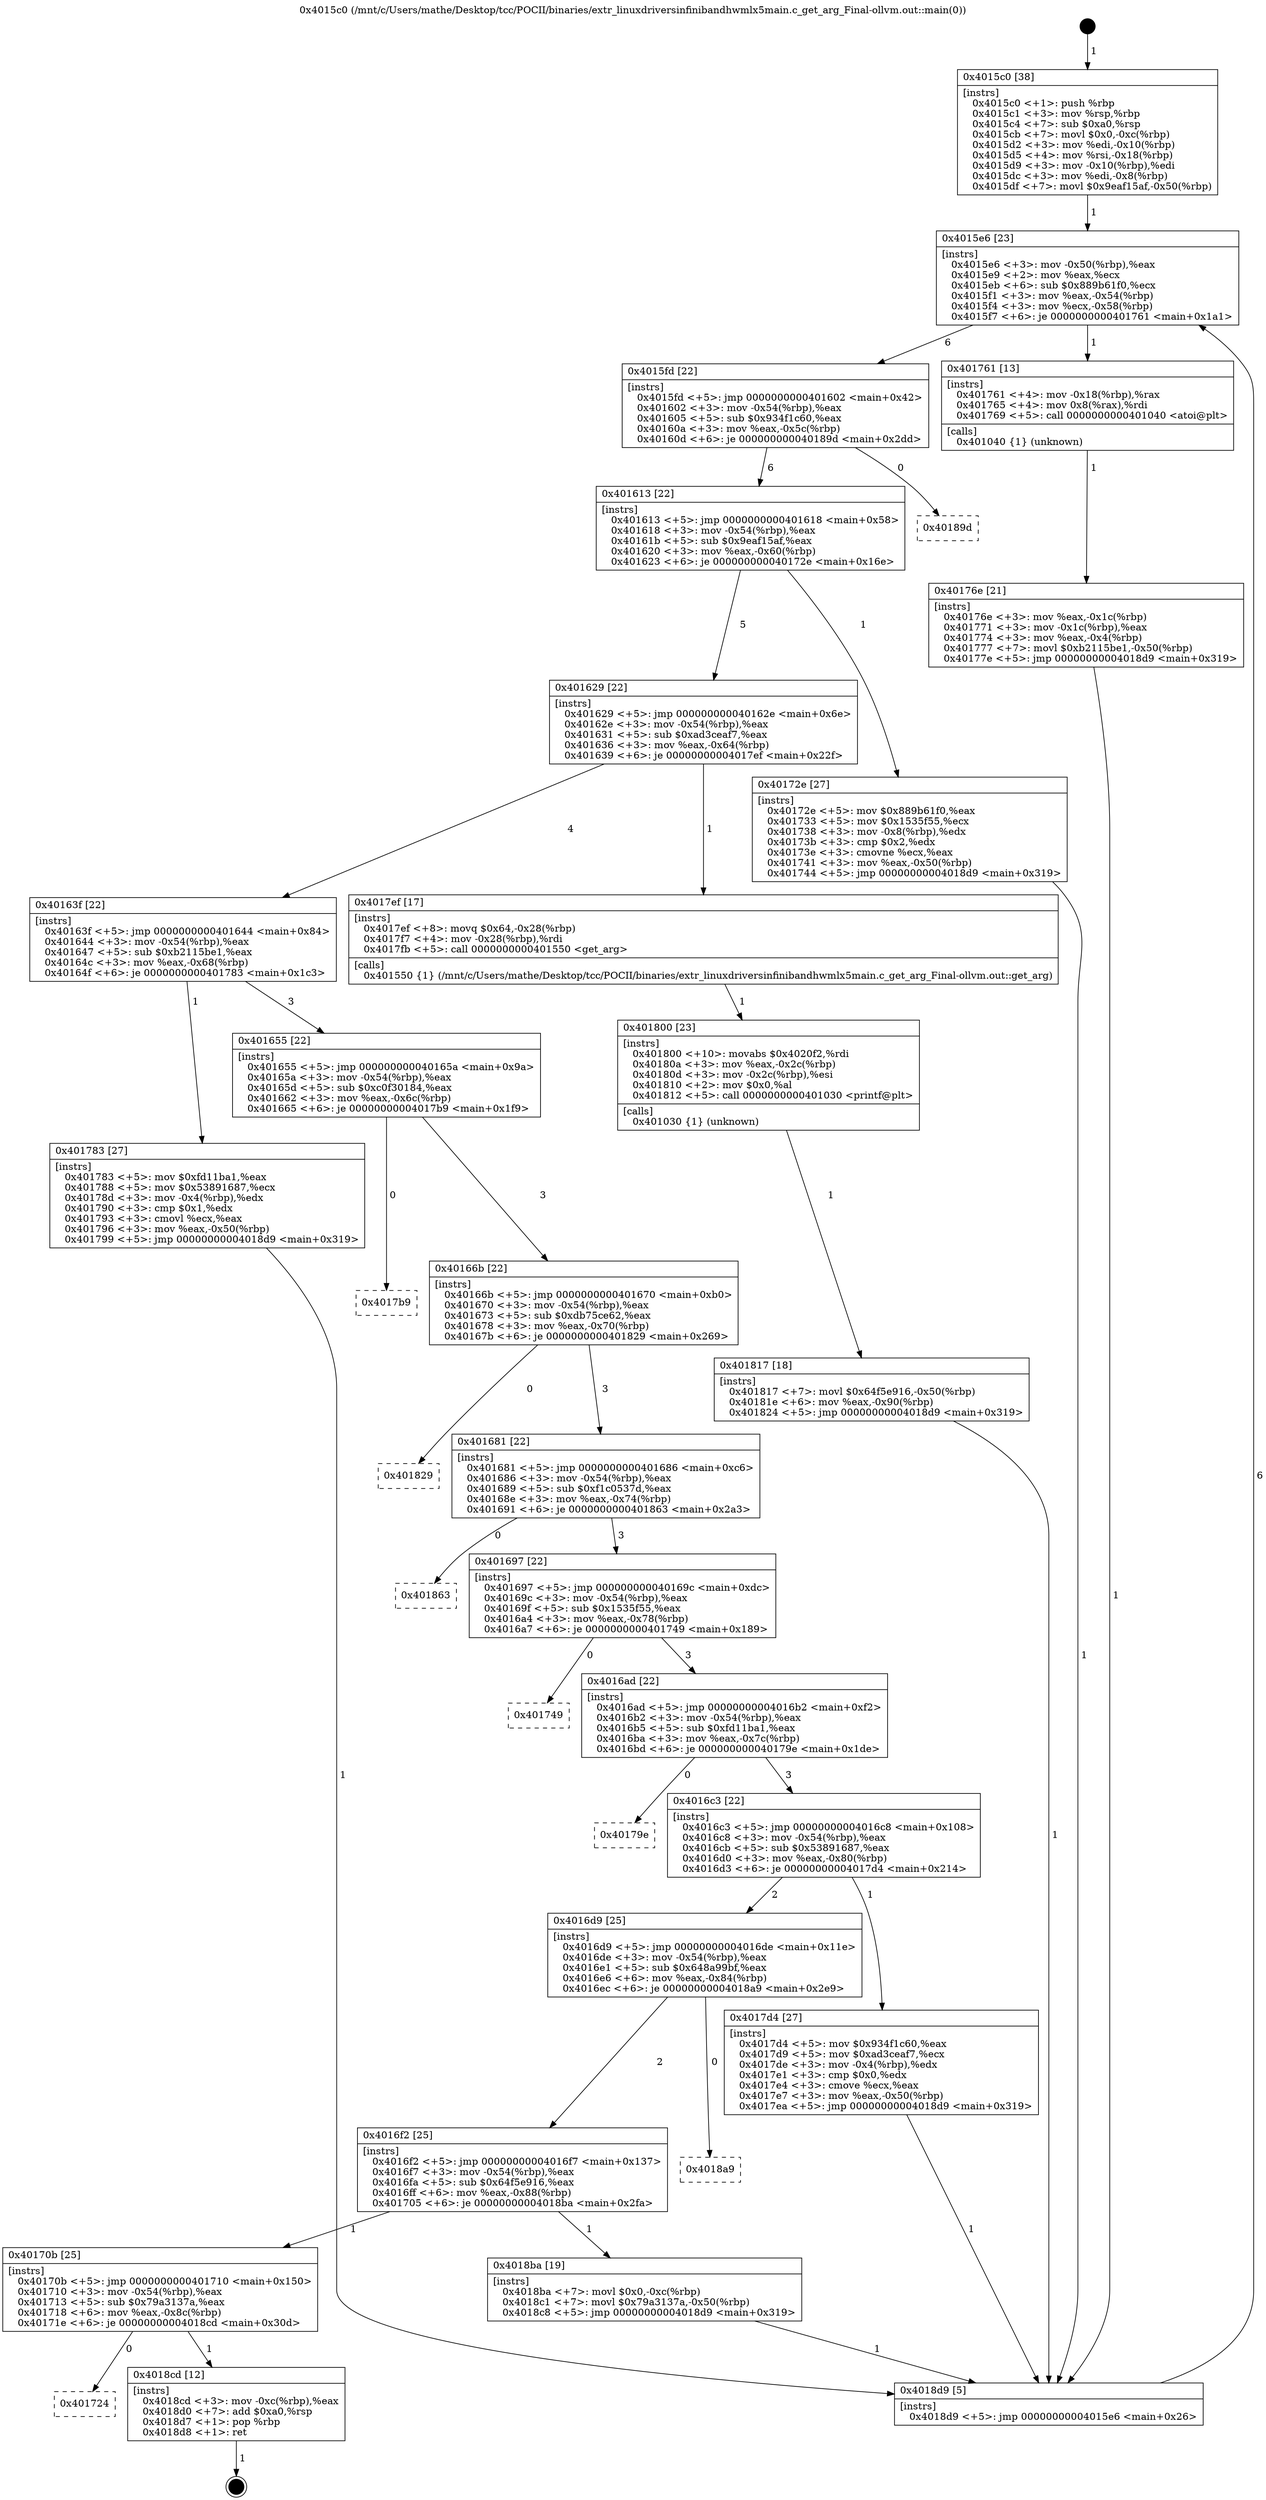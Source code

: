 digraph "0x4015c0" {
  label = "0x4015c0 (/mnt/c/Users/mathe/Desktop/tcc/POCII/binaries/extr_linuxdriversinfinibandhwmlx5main.c_get_arg_Final-ollvm.out::main(0))"
  labelloc = "t"
  node[shape=record]

  Entry [label="",width=0.3,height=0.3,shape=circle,fillcolor=black,style=filled]
  "0x4015e6" [label="{
     0x4015e6 [23]\l
     | [instrs]\l
     &nbsp;&nbsp;0x4015e6 \<+3\>: mov -0x50(%rbp),%eax\l
     &nbsp;&nbsp;0x4015e9 \<+2\>: mov %eax,%ecx\l
     &nbsp;&nbsp;0x4015eb \<+6\>: sub $0x889b61f0,%ecx\l
     &nbsp;&nbsp;0x4015f1 \<+3\>: mov %eax,-0x54(%rbp)\l
     &nbsp;&nbsp;0x4015f4 \<+3\>: mov %ecx,-0x58(%rbp)\l
     &nbsp;&nbsp;0x4015f7 \<+6\>: je 0000000000401761 \<main+0x1a1\>\l
  }"]
  "0x401761" [label="{
     0x401761 [13]\l
     | [instrs]\l
     &nbsp;&nbsp;0x401761 \<+4\>: mov -0x18(%rbp),%rax\l
     &nbsp;&nbsp;0x401765 \<+4\>: mov 0x8(%rax),%rdi\l
     &nbsp;&nbsp;0x401769 \<+5\>: call 0000000000401040 \<atoi@plt\>\l
     | [calls]\l
     &nbsp;&nbsp;0x401040 \{1\} (unknown)\l
  }"]
  "0x4015fd" [label="{
     0x4015fd [22]\l
     | [instrs]\l
     &nbsp;&nbsp;0x4015fd \<+5\>: jmp 0000000000401602 \<main+0x42\>\l
     &nbsp;&nbsp;0x401602 \<+3\>: mov -0x54(%rbp),%eax\l
     &nbsp;&nbsp;0x401605 \<+5\>: sub $0x934f1c60,%eax\l
     &nbsp;&nbsp;0x40160a \<+3\>: mov %eax,-0x5c(%rbp)\l
     &nbsp;&nbsp;0x40160d \<+6\>: je 000000000040189d \<main+0x2dd\>\l
  }"]
  Exit [label="",width=0.3,height=0.3,shape=circle,fillcolor=black,style=filled,peripheries=2]
  "0x40189d" [label="{
     0x40189d\l
  }", style=dashed]
  "0x401613" [label="{
     0x401613 [22]\l
     | [instrs]\l
     &nbsp;&nbsp;0x401613 \<+5\>: jmp 0000000000401618 \<main+0x58\>\l
     &nbsp;&nbsp;0x401618 \<+3\>: mov -0x54(%rbp),%eax\l
     &nbsp;&nbsp;0x40161b \<+5\>: sub $0x9eaf15af,%eax\l
     &nbsp;&nbsp;0x401620 \<+3\>: mov %eax,-0x60(%rbp)\l
     &nbsp;&nbsp;0x401623 \<+6\>: je 000000000040172e \<main+0x16e\>\l
  }"]
  "0x401724" [label="{
     0x401724\l
  }", style=dashed]
  "0x40172e" [label="{
     0x40172e [27]\l
     | [instrs]\l
     &nbsp;&nbsp;0x40172e \<+5\>: mov $0x889b61f0,%eax\l
     &nbsp;&nbsp;0x401733 \<+5\>: mov $0x1535f55,%ecx\l
     &nbsp;&nbsp;0x401738 \<+3\>: mov -0x8(%rbp),%edx\l
     &nbsp;&nbsp;0x40173b \<+3\>: cmp $0x2,%edx\l
     &nbsp;&nbsp;0x40173e \<+3\>: cmovne %ecx,%eax\l
     &nbsp;&nbsp;0x401741 \<+3\>: mov %eax,-0x50(%rbp)\l
     &nbsp;&nbsp;0x401744 \<+5\>: jmp 00000000004018d9 \<main+0x319\>\l
  }"]
  "0x401629" [label="{
     0x401629 [22]\l
     | [instrs]\l
     &nbsp;&nbsp;0x401629 \<+5\>: jmp 000000000040162e \<main+0x6e\>\l
     &nbsp;&nbsp;0x40162e \<+3\>: mov -0x54(%rbp),%eax\l
     &nbsp;&nbsp;0x401631 \<+5\>: sub $0xad3ceaf7,%eax\l
     &nbsp;&nbsp;0x401636 \<+3\>: mov %eax,-0x64(%rbp)\l
     &nbsp;&nbsp;0x401639 \<+6\>: je 00000000004017ef \<main+0x22f\>\l
  }"]
  "0x4018d9" [label="{
     0x4018d9 [5]\l
     | [instrs]\l
     &nbsp;&nbsp;0x4018d9 \<+5\>: jmp 00000000004015e6 \<main+0x26\>\l
  }"]
  "0x4015c0" [label="{
     0x4015c0 [38]\l
     | [instrs]\l
     &nbsp;&nbsp;0x4015c0 \<+1\>: push %rbp\l
     &nbsp;&nbsp;0x4015c1 \<+3\>: mov %rsp,%rbp\l
     &nbsp;&nbsp;0x4015c4 \<+7\>: sub $0xa0,%rsp\l
     &nbsp;&nbsp;0x4015cb \<+7\>: movl $0x0,-0xc(%rbp)\l
     &nbsp;&nbsp;0x4015d2 \<+3\>: mov %edi,-0x10(%rbp)\l
     &nbsp;&nbsp;0x4015d5 \<+4\>: mov %rsi,-0x18(%rbp)\l
     &nbsp;&nbsp;0x4015d9 \<+3\>: mov -0x10(%rbp),%edi\l
     &nbsp;&nbsp;0x4015dc \<+3\>: mov %edi,-0x8(%rbp)\l
     &nbsp;&nbsp;0x4015df \<+7\>: movl $0x9eaf15af,-0x50(%rbp)\l
  }"]
  "0x40176e" [label="{
     0x40176e [21]\l
     | [instrs]\l
     &nbsp;&nbsp;0x40176e \<+3\>: mov %eax,-0x1c(%rbp)\l
     &nbsp;&nbsp;0x401771 \<+3\>: mov -0x1c(%rbp),%eax\l
     &nbsp;&nbsp;0x401774 \<+3\>: mov %eax,-0x4(%rbp)\l
     &nbsp;&nbsp;0x401777 \<+7\>: movl $0xb2115be1,-0x50(%rbp)\l
     &nbsp;&nbsp;0x40177e \<+5\>: jmp 00000000004018d9 \<main+0x319\>\l
  }"]
  "0x4018cd" [label="{
     0x4018cd [12]\l
     | [instrs]\l
     &nbsp;&nbsp;0x4018cd \<+3\>: mov -0xc(%rbp),%eax\l
     &nbsp;&nbsp;0x4018d0 \<+7\>: add $0xa0,%rsp\l
     &nbsp;&nbsp;0x4018d7 \<+1\>: pop %rbp\l
     &nbsp;&nbsp;0x4018d8 \<+1\>: ret\l
  }"]
  "0x4017ef" [label="{
     0x4017ef [17]\l
     | [instrs]\l
     &nbsp;&nbsp;0x4017ef \<+8\>: movq $0x64,-0x28(%rbp)\l
     &nbsp;&nbsp;0x4017f7 \<+4\>: mov -0x28(%rbp),%rdi\l
     &nbsp;&nbsp;0x4017fb \<+5\>: call 0000000000401550 \<get_arg\>\l
     | [calls]\l
     &nbsp;&nbsp;0x401550 \{1\} (/mnt/c/Users/mathe/Desktop/tcc/POCII/binaries/extr_linuxdriversinfinibandhwmlx5main.c_get_arg_Final-ollvm.out::get_arg)\l
  }"]
  "0x40163f" [label="{
     0x40163f [22]\l
     | [instrs]\l
     &nbsp;&nbsp;0x40163f \<+5\>: jmp 0000000000401644 \<main+0x84\>\l
     &nbsp;&nbsp;0x401644 \<+3\>: mov -0x54(%rbp),%eax\l
     &nbsp;&nbsp;0x401647 \<+5\>: sub $0xb2115be1,%eax\l
     &nbsp;&nbsp;0x40164c \<+3\>: mov %eax,-0x68(%rbp)\l
     &nbsp;&nbsp;0x40164f \<+6\>: je 0000000000401783 \<main+0x1c3\>\l
  }"]
  "0x40170b" [label="{
     0x40170b [25]\l
     | [instrs]\l
     &nbsp;&nbsp;0x40170b \<+5\>: jmp 0000000000401710 \<main+0x150\>\l
     &nbsp;&nbsp;0x401710 \<+3\>: mov -0x54(%rbp),%eax\l
     &nbsp;&nbsp;0x401713 \<+5\>: sub $0x79a3137a,%eax\l
     &nbsp;&nbsp;0x401718 \<+6\>: mov %eax,-0x8c(%rbp)\l
     &nbsp;&nbsp;0x40171e \<+6\>: je 00000000004018cd \<main+0x30d\>\l
  }"]
  "0x401783" [label="{
     0x401783 [27]\l
     | [instrs]\l
     &nbsp;&nbsp;0x401783 \<+5\>: mov $0xfd11ba1,%eax\l
     &nbsp;&nbsp;0x401788 \<+5\>: mov $0x53891687,%ecx\l
     &nbsp;&nbsp;0x40178d \<+3\>: mov -0x4(%rbp),%edx\l
     &nbsp;&nbsp;0x401790 \<+3\>: cmp $0x1,%edx\l
     &nbsp;&nbsp;0x401793 \<+3\>: cmovl %ecx,%eax\l
     &nbsp;&nbsp;0x401796 \<+3\>: mov %eax,-0x50(%rbp)\l
     &nbsp;&nbsp;0x401799 \<+5\>: jmp 00000000004018d9 \<main+0x319\>\l
  }"]
  "0x401655" [label="{
     0x401655 [22]\l
     | [instrs]\l
     &nbsp;&nbsp;0x401655 \<+5\>: jmp 000000000040165a \<main+0x9a\>\l
     &nbsp;&nbsp;0x40165a \<+3\>: mov -0x54(%rbp),%eax\l
     &nbsp;&nbsp;0x40165d \<+5\>: sub $0xc0f30184,%eax\l
     &nbsp;&nbsp;0x401662 \<+3\>: mov %eax,-0x6c(%rbp)\l
     &nbsp;&nbsp;0x401665 \<+6\>: je 00000000004017b9 \<main+0x1f9\>\l
  }"]
  "0x4018ba" [label="{
     0x4018ba [19]\l
     | [instrs]\l
     &nbsp;&nbsp;0x4018ba \<+7\>: movl $0x0,-0xc(%rbp)\l
     &nbsp;&nbsp;0x4018c1 \<+7\>: movl $0x79a3137a,-0x50(%rbp)\l
     &nbsp;&nbsp;0x4018c8 \<+5\>: jmp 00000000004018d9 \<main+0x319\>\l
  }"]
  "0x4017b9" [label="{
     0x4017b9\l
  }", style=dashed]
  "0x40166b" [label="{
     0x40166b [22]\l
     | [instrs]\l
     &nbsp;&nbsp;0x40166b \<+5\>: jmp 0000000000401670 \<main+0xb0\>\l
     &nbsp;&nbsp;0x401670 \<+3\>: mov -0x54(%rbp),%eax\l
     &nbsp;&nbsp;0x401673 \<+5\>: sub $0xdb75ce62,%eax\l
     &nbsp;&nbsp;0x401678 \<+3\>: mov %eax,-0x70(%rbp)\l
     &nbsp;&nbsp;0x40167b \<+6\>: je 0000000000401829 \<main+0x269\>\l
  }"]
  "0x4016f2" [label="{
     0x4016f2 [25]\l
     | [instrs]\l
     &nbsp;&nbsp;0x4016f2 \<+5\>: jmp 00000000004016f7 \<main+0x137\>\l
     &nbsp;&nbsp;0x4016f7 \<+3\>: mov -0x54(%rbp),%eax\l
     &nbsp;&nbsp;0x4016fa \<+5\>: sub $0x64f5e916,%eax\l
     &nbsp;&nbsp;0x4016ff \<+6\>: mov %eax,-0x88(%rbp)\l
     &nbsp;&nbsp;0x401705 \<+6\>: je 00000000004018ba \<main+0x2fa\>\l
  }"]
  "0x401829" [label="{
     0x401829\l
  }", style=dashed]
  "0x401681" [label="{
     0x401681 [22]\l
     | [instrs]\l
     &nbsp;&nbsp;0x401681 \<+5\>: jmp 0000000000401686 \<main+0xc6\>\l
     &nbsp;&nbsp;0x401686 \<+3\>: mov -0x54(%rbp),%eax\l
     &nbsp;&nbsp;0x401689 \<+5\>: sub $0xf1c0537d,%eax\l
     &nbsp;&nbsp;0x40168e \<+3\>: mov %eax,-0x74(%rbp)\l
     &nbsp;&nbsp;0x401691 \<+6\>: je 0000000000401863 \<main+0x2a3\>\l
  }"]
  "0x4018a9" [label="{
     0x4018a9\l
  }", style=dashed]
  "0x401863" [label="{
     0x401863\l
  }", style=dashed]
  "0x401697" [label="{
     0x401697 [22]\l
     | [instrs]\l
     &nbsp;&nbsp;0x401697 \<+5\>: jmp 000000000040169c \<main+0xdc\>\l
     &nbsp;&nbsp;0x40169c \<+3\>: mov -0x54(%rbp),%eax\l
     &nbsp;&nbsp;0x40169f \<+5\>: sub $0x1535f55,%eax\l
     &nbsp;&nbsp;0x4016a4 \<+3\>: mov %eax,-0x78(%rbp)\l
     &nbsp;&nbsp;0x4016a7 \<+6\>: je 0000000000401749 \<main+0x189\>\l
  }"]
  "0x401817" [label="{
     0x401817 [18]\l
     | [instrs]\l
     &nbsp;&nbsp;0x401817 \<+7\>: movl $0x64f5e916,-0x50(%rbp)\l
     &nbsp;&nbsp;0x40181e \<+6\>: mov %eax,-0x90(%rbp)\l
     &nbsp;&nbsp;0x401824 \<+5\>: jmp 00000000004018d9 \<main+0x319\>\l
  }"]
  "0x401749" [label="{
     0x401749\l
  }", style=dashed]
  "0x4016ad" [label="{
     0x4016ad [22]\l
     | [instrs]\l
     &nbsp;&nbsp;0x4016ad \<+5\>: jmp 00000000004016b2 \<main+0xf2\>\l
     &nbsp;&nbsp;0x4016b2 \<+3\>: mov -0x54(%rbp),%eax\l
     &nbsp;&nbsp;0x4016b5 \<+5\>: sub $0xfd11ba1,%eax\l
     &nbsp;&nbsp;0x4016ba \<+3\>: mov %eax,-0x7c(%rbp)\l
     &nbsp;&nbsp;0x4016bd \<+6\>: je 000000000040179e \<main+0x1de\>\l
  }"]
  "0x401800" [label="{
     0x401800 [23]\l
     | [instrs]\l
     &nbsp;&nbsp;0x401800 \<+10\>: movabs $0x4020f2,%rdi\l
     &nbsp;&nbsp;0x40180a \<+3\>: mov %eax,-0x2c(%rbp)\l
     &nbsp;&nbsp;0x40180d \<+3\>: mov -0x2c(%rbp),%esi\l
     &nbsp;&nbsp;0x401810 \<+2\>: mov $0x0,%al\l
     &nbsp;&nbsp;0x401812 \<+5\>: call 0000000000401030 \<printf@plt\>\l
     | [calls]\l
     &nbsp;&nbsp;0x401030 \{1\} (unknown)\l
  }"]
  "0x40179e" [label="{
     0x40179e\l
  }", style=dashed]
  "0x4016c3" [label="{
     0x4016c3 [22]\l
     | [instrs]\l
     &nbsp;&nbsp;0x4016c3 \<+5\>: jmp 00000000004016c8 \<main+0x108\>\l
     &nbsp;&nbsp;0x4016c8 \<+3\>: mov -0x54(%rbp),%eax\l
     &nbsp;&nbsp;0x4016cb \<+5\>: sub $0x53891687,%eax\l
     &nbsp;&nbsp;0x4016d0 \<+3\>: mov %eax,-0x80(%rbp)\l
     &nbsp;&nbsp;0x4016d3 \<+6\>: je 00000000004017d4 \<main+0x214\>\l
  }"]
  "0x4016d9" [label="{
     0x4016d9 [25]\l
     | [instrs]\l
     &nbsp;&nbsp;0x4016d9 \<+5\>: jmp 00000000004016de \<main+0x11e\>\l
     &nbsp;&nbsp;0x4016de \<+3\>: mov -0x54(%rbp),%eax\l
     &nbsp;&nbsp;0x4016e1 \<+5\>: sub $0x648a99bf,%eax\l
     &nbsp;&nbsp;0x4016e6 \<+6\>: mov %eax,-0x84(%rbp)\l
     &nbsp;&nbsp;0x4016ec \<+6\>: je 00000000004018a9 \<main+0x2e9\>\l
  }"]
  "0x4017d4" [label="{
     0x4017d4 [27]\l
     | [instrs]\l
     &nbsp;&nbsp;0x4017d4 \<+5\>: mov $0x934f1c60,%eax\l
     &nbsp;&nbsp;0x4017d9 \<+5\>: mov $0xad3ceaf7,%ecx\l
     &nbsp;&nbsp;0x4017de \<+3\>: mov -0x4(%rbp),%edx\l
     &nbsp;&nbsp;0x4017e1 \<+3\>: cmp $0x0,%edx\l
     &nbsp;&nbsp;0x4017e4 \<+3\>: cmove %ecx,%eax\l
     &nbsp;&nbsp;0x4017e7 \<+3\>: mov %eax,-0x50(%rbp)\l
     &nbsp;&nbsp;0x4017ea \<+5\>: jmp 00000000004018d9 \<main+0x319\>\l
  }"]
  Entry -> "0x4015c0" [label=" 1"]
  "0x4015e6" -> "0x401761" [label=" 1"]
  "0x4015e6" -> "0x4015fd" [label=" 6"]
  "0x4018cd" -> Exit [label=" 1"]
  "0x4015fd" -> "0x40189d" [label=" 0"]
  "0x4015fd" -> "0x401613" [label=" 6"]
  "0x40170b" -> "0x401724" [label=" 0"]
  "0x401613" -> "0x40172e" [label=" 1"]
  "0x401613" -> "0x401629" [label=" 5"]
  "0x40172e" -> "0x4018d9" [label=" 1"]
  "0x4015c0" -> "0x4015e6" [label=" 1"]
  "0x4018d9" -> "0x4015e6" [label=" 6"]
  "0x401761" -> "0x40176e" [label=" 1"]
  "0x40176e" -> "0x4018d9" [label=" 1"]
  "0x40170b" -> "0x4018cd" [label=" 1"]
  "0x401629" -> "0x4017ef" [label=" 1"]
  "0x401629" -> "0x40163f" [label=" 4"]
  "0x4018ba" -> "0x4018d9" [label=" 1"]
  "0x40163f" -> "0x401783" [label=" 1"]
  "0x40163f" -> "0x401655" [label=" 3"]
  "0x401783" -> "0x4018d9" [label=" 1"]
  "0x4016f2" -> "0x40170b" [label=" 1"]
  "0x401655" -> "0x4017b9" [label=" 0"]
  "0x401655" -> "0x40166b" [label=" 3"]
  "0x4016f2" -> "0x4018ba" [label=" 1"]
  "0x40166b" -> "0x401829" [label=" 0"]
  "0x40166b" -> "0x401681" [label=" 3"]
  "0x4016d9" -> "0x4016f2" [label=" 2"]
  "0x401681" -> "0x401863" [label=" 0"]
  "0x401681" -> "0x401697" [label=" 3"]
  "0x4016d9" -> "0x4018a9" [label=" 0"]
  "0x401697" -> "0x401749" [label=" 0"]
  "0x401697" -> "0x4016ad" [label=" 3"]
  "0x401817" -> "0x4018d9" [label=" 1"]
  "0x4016ad" -> "0x40179e" [label=" 0"]
  "0x4016ad" -> "0x4016c3" [label=" 3"]
  "0x401800" -> "0x401817" [label=" 1"]
  "0x4016c3" -> "0x4017d4" [label=" 1"]
  "0x4016c3" -> "0x4016d9" [label=" 2"]
  "0x4017d4" -> "0x4018d9" [label=" 1"]
  "0x4017ef" -> "0x401800" [label=" 1"]
}

